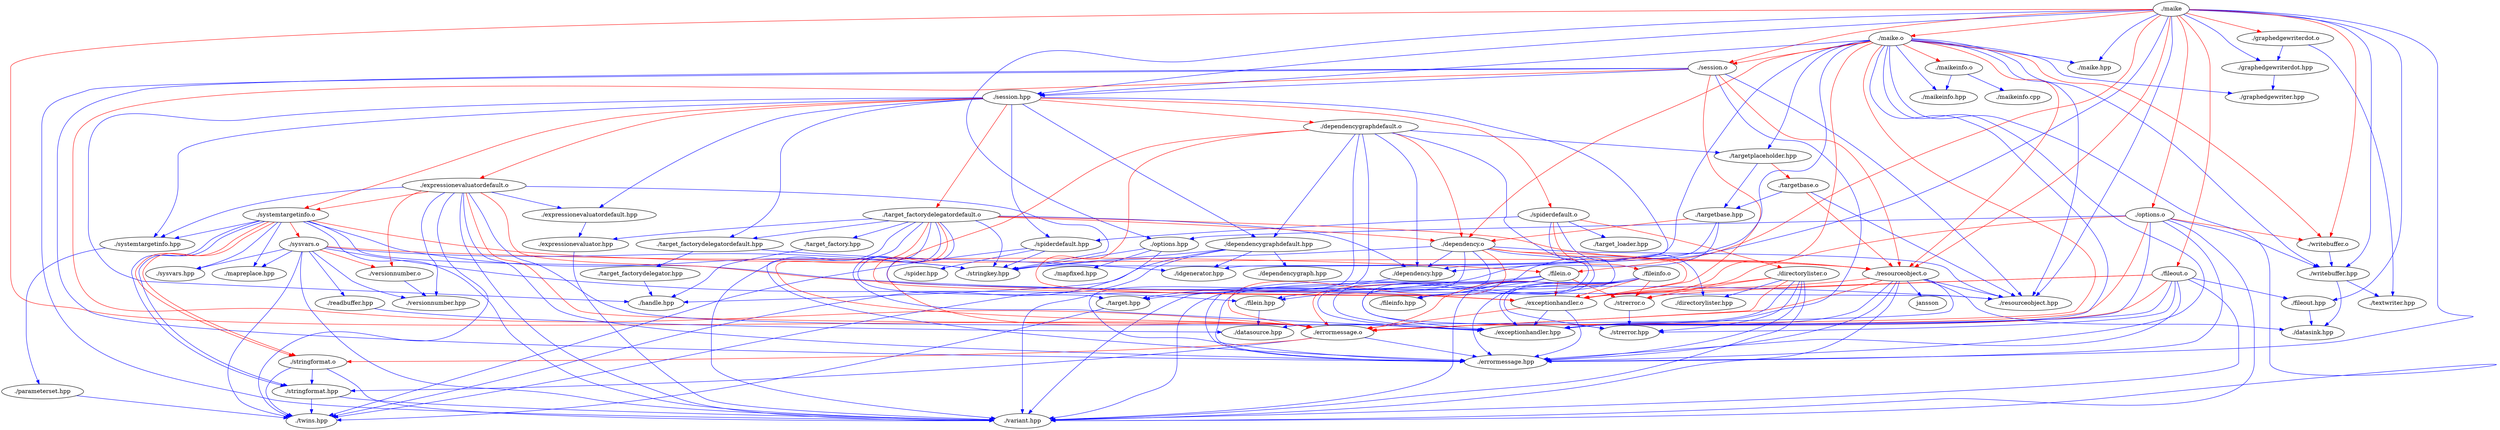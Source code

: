 digraph "G"
	{
	"./maike"->"./errormessage.hpp"[color="blue"]
	"./maike"->"./errormessage.o"[color="red"]
	"./maike"->"./options.hpp"[color="blue"]
	"./maike"->"./options.o"[color="red"]
	"./maike"->"./fileout.hpp"[color="blue"]
	"./maike"->"./fileout.o"[color="red"]
	"./maike"->"./filein.hpp"[color="blue"]
	"./maike"->"./filein.o"[color="red"]
	"./maike"->"./resourceobject.hpp"[color="blue"]
	"./maike"->"./resourceobject.o"[color="red"]
	"./maike"->"./session.hpp"[color="blue"]
	"./maike"->"./session.o"[color="red"]
	"./maike"->"./maike.hpp"[color="blue"]
	"./maike"->"./maike.o"[color="red"]
	"./maike"->"./writebuffer.hpp"[color="blue"]
	"./maike"->"./writebuffer.o"[color="red"]
	"./maike"->"./graphedgewriterdot.hpp"[color="blue"]
	"./maike"->"./graphedgewriterdot.o"[color="red"]
	"./graphedgewriterdot.o"->"./graphedgewriterdot.hpp"[color="blue"]
	"./graphedgewriterdot.o"->"./textwriter.hpp"[color="blue"]
	"./graphedgewriterdot.hpp"->"./graphedgewriter.hpp"[color="blue"]
	"./writebuffer.o"->"./writebuffer.hpp"[color="blue"]
	"./writebuffer.hpp"->"./datasink.hpp"[color="blue"]
	"./writebuffer.hpp"->"./textwriter.hpp"[color="blue"]
	"./maike.o"->"./maike.hpp"[color="blue"]
	"./maike.o"->"./maikeinfo.hpp"[color="blue"]
	"./maike.o"->"./maikeinfo.o"[color="red"]
	"./maike.o"->"./targetplaceholder.hpp"[color="blue"]
	"./maike.o"->"./dependency.hpp"[color="blue"]
	"./maike.o"->"./dependency.o"[color="red"]
	"./maike.o"->"./session.hpp"[color="blue"]
	"./maike.o"->"./session.o"[color="red"]
	"./maike.o"->"./stringkey.hpp"[color="blue"]
	"./maike.o"->"./writebuffer.hpp"[color="blue"]
	"./maike.o"->"./writebuffer.o"[color="red"]
	"./maike.o"->"./resourceobject.hpp"[color="blue"]
	"./maike.o"->"./resourceobject.o"[color="red"]
	"./maike.o"->"./graphedgewriter.hpp"[color="blue"]
	"./maike.o"->"./errormessage.hpp"[color="blue"]
	"./maike.o"->"./errormessage.o"[color="red"]
	"./maike.o"->"./variant.hpp"[color="blue"]
	"./maike.o"->"./exceptionhandler.hpp"[color="blue"]
	"./maike.o"->"./exceptionhandler.o"[color="red"]
	"./exceptionhandler.o"->"./exceptionhandler.hpp"[color="blue"]
	"./exceptionhandler.o"->"./errormessage.hpp"[color="blue"]
	"./exceptionhandler.o"->"./errormessage.o"[color="red"]
	"./errormessage.o"->"./errormessage.hpp"[color="blue"]
	"./errormessage.o"->"./stringformat.hpp"[color="blue"]
	"./errormessage.o"->"./stringformat.o"[color="red"]
	"./stringformat.o"->"./stringformat.hpp"[color="blue"]
	"./stringformat.o"->"./variant.hpp"[color="blue"]
	"./stringformat.o"->"./twins.hpp"[color="blue"]
	"./stringformat.hpp"->"./variant.hpp"[color="blue"]
	"./stringformat.hpp"->"./twins.hpp"[color="blue"]
	"./resourceobject.o"->"jansson"[color="blue"]
	"./resourceobject.o"->"./resourceobject.hpp"[color="blue"]
	"./resourceobject.o"->"./errormessage.hpp"[color="blue"]
	"./resourceobject.o"->"./errormessage.o"[color="red"]
	"./resourceobject.o"->"./datasource.hpp"[color="blue"]
	"./resourceobject.o"->"./variant.hpp"[color="blue"]
	"./resourceobject.o"->"./exceptionhandler.hpp"[color="blue"]
	"./resourceobject.o"->"./exceptionhandler.o"[color="red"]
	"./resourceobject.o"->"./datasink.hpp"[color="blue"]
	"./session.o"->"./session.hpp"[color="blue"]
	"./session.o"->"./resourceobject.hpp"[color="blue"]
	"./session.o"->"./resourceobject.o"[color="red"]
	"./session.o"->"./exceptionhandler.hpp"[color="blue"]
	"./session.o"->"./exceptionhandler.o"[color="red"]
	"./session.o"->"./errormessage.hpp"[color="blue"]
	"./session.o"->"./errormessage.o"[color="red"]
	"./session.o"->"./variant.hpp"[color="blue"]
	"./session.hpp"->"./systemtargetinfo.hpp"[color="blue"]
	"./session.hpp"->"./systemtargetinfo.o"[color="red"]
	"./session.hpp"->"./handle.hpp"[color="blue"]
	"./session.hpp"->"./expressionevaluatordefault.hpp"[color="blue"]
	"./session.hpp"->"./expressionevaluatordefault.o"[color="red"]
	"./session.hpp"->"./idgenerator.hpp"[color="blue"]
	"./session.hpp"->"./spiderdefault.hpp"[color="blue"]
	"./session.hpp"->"./spiderdefault.o"[color="red"]
	"./session.hpp"->"./dependencygraphdefault.hpp"[color="blue"]
	"./session.hpp"->"./dependencygraphdefault.o"[color="red"]
	"./session.hpp"->"./target_factorydelegatordefault.hpp"[color="blue"]
	"./session.hpp"->"./target_factorydelegatordefault.o"[color="red"]
	"./target_factorydelegatordefault.o"->"./target_factorydelegatordefault.hpp"[color="blue"]
	"./target_factorydelegatordefault.o"->"./resourceobject.hpp"[color="blue"]
	"./target_factorydelegatordefault.o"->"./resourceobject.o"[color="red"]
	"./target_factorydelegatordefault.o"->"./exceptionhandler.hpp"[color="blue"]
	"./target_factorydelegatordefault.o"->"./exceptionhandler.o"[color="red"]
	"./target_factorydelegatordefault.o"->"./errormessage.hpp"[color="blue"]
	"./target_factorydelegatordefault.o"->"./errormessage.o"[color="red"]
	"./target_factorydelegatordefault.o"->"./variant.hpp"[color="blue"]
	"./target_factorydelegatordefault.o"->"./stringkey.hpp"[color="blue"]
	"./target_factorydelegatordefault.o"->"./target_factory.hpp"[color="blue"]
	"./target_factorydelegatordefault.o"->"./target.hpp"[color="blue"]
	"./target_factorydelegatordefault.o"->"./expressionevaluator.hpp"[color="blue"]
	"./target_factorydelegatordefault.o"->"./dependency.hpp"[color="blue"]
	"./target_factorydelegatordefault.o"->"./dependency.o"[color="red"]
	"./dependency.o"->"./dependency.hpp"[color="blue"]
	"./dependency.o"->"./resourceobject.hpp"[color="blue"]
	"./dependency.o"->"./resourceobject.o"[color="red"]
	"./dependency.o"->"./stringkey.hpp"[color="blue"]
	"./dependency.o"->"./errormessage.hpp"[color="blue"]
	"./dependency.o"->"./errormessage.o"[color="red"]
	"./dependency.o"->"./exceptionhandler.hpp"[color="blue"]
	"./dependency.o"->"./exceptionhandler.o"[color="red"]
	"./dependency.o"->"./variant.hpp"[color="blue"]
	"./dependency.hpp"->"./target.hpp"[color="blue"]
	"./target.hpp"->"./twins.hpp"[color="blue"]
	"./expressionevaluator.hpp"->"./variant.hpp"[color="blue"]
	"./target_factory.hpp"->"./handle.hpp"[color="blue"]
	"./target_factorydelegatordefault.hpp"->"./target_factorydelegator.hpp"[color="blue"]
	"./target_factorydelegatordefault.hpp"->"./idgenerator.hpp"[color="blue"]
	"./target_factorydelegator.hpp"->"./handle.hpp"[color="blue"]
	"./dependencygraphdefault.o"->"./dependencygraphdefault.hpp"[color="blue"]
	"./dependencygraphdefault.o"->"./dependency.hpp"[color="blue"]
	"./dependencygraphdefault.o"->"./dependency.o"[color="red"]
	"./dependencygraphdefault.o"->"./errormessage.hpp"[color="blue"]
	"./dependencygraphdefault.o"->"./errormessage.o"[color="red"]
	"./dependencygraphdefault.o"->"./variant.hpp"[color="blue"]
	"./dependencygraphdefault.o"->"./exceptionhandler.hpp"[color="blue"]
	"./dependencygraphdefault.o"->"./exceptionhandler.o"[color="red"]
	"./dependencygraphdefault.o"->"./targetplaceholder.hpp"[color="blue"]
	"./targetplaceholder.hpp"->"./targetbase.hpp"[color="blue"]
	"./targetplaceholder.hpp"->"./targetbase.o"[color="red"]
	"./targetbase.o"->"./targetbase.hpp"[color="blue"]
	"./targetbase.o"->"./resourceobject.hpp"[color="blue"]
	"./targetbase.o"->"./resourceobject.o"[color="red"]
	"./targetbase.hpp"->"./target.hpp"[color="blue"]
	"./targetbase.hpp"->"./dependency.hpp"[color="blue"]
	"./targetbase.hpp"->"./dependency.o"[color="red"]
	"./dependencygraphdefault.hpp"->"./dependencygraph.hpp"[color="blue"]
	"./dependencygraphdefault.hpp"->"./stringkey.hpp"[color="blue"]
	"./dependencygraphdefault.hpp"->"./handle.hpp"[color="blue"]
	"./dependencygraphdefault.hpp"->"./twins.hpp"[color="blue"]
	"./dependencygraphdefault.hpp"->"./idgenerator.hpp"[color="blue"]
	"./spiderdefault.o"->"./spiderdefault.hpp"[color="blue"]
	"./spiderdefault.o"->"./directorylister.hpp"[color="blue"]
	"./spiderdefault.o"->"./directorylister.o"[color="red"]
	"./spiderdefault.o"->"./fileinfo.hpp"[color="blue"]
	"./spiderdefault.o"->"./fileinfo.o"[color="red"]
	"./spiderdefault.o"->"./target_loader.hpp"[color="blue"]
	"./fileinfo.o"->"./fileinfo.hpp"[color="blue"]
	"./fileinfo.o"->"./variant.hpp"[color="blue"]
	"./fileinfo.o"->"./errormessage.hpp"[color="blue"]
	"./fileinfo.o"->"./errormessage.o"[color="red"]
	"./fileinfo.o"->"./strerror.hpp"[color="blue"]
	"./fileinfo.o"->"./strerror.o"[color="red"]
	"./fileinfo.o"->"./exceptionhandler.hpp"[color="blue"]
	"./fileinfo.o"->"./exceptionhandler.o"[color="red"]
	"./strerror.o"->"./strerror.hpp"[color="blue"]
	"./directorylister.o"->"./directorylister.hpp"[color="blue"]
	"./directorylister.o"->"./errormessage.hpp"[color="blue"]
	"./directorylister.o"->"./errormessage.o"[color="red"]
	"./directorylister.o"->"./variant.hpp"[color="blue"]
	"./directorylister.o"->"./exceptionhandler.hpp"[color="blue"]
	"./directorylister.o"->"./exceptionhandler.o"[color="red"]
	"./directorylister.o"->"./strerror.hpp"[color="blue"]
	"./directorylister.o"->"./strerror.o"[color="red"]
	"./spiderdefault.hpp"->"./spider.hpp"[color="blue"]
	"./spiderdefault.hpp"->"./stringkey.hpp"[color="blue"]
	"./spiderdefault.hpp"->"./twins.hpp"[color="blue"]
	"./expressionevaluatordefault.o"->"./expressionevaluatordefault.hpp"[color="blue"]
	"./expressionevaluatordefault.o"->"./systemtargetinfo.hpp"[color="blue"]
	"./expressionevaluatordefault.o"->"./systemtargetinfo.o"[color="red"]
	"./expressionevaluatordefault.o"->"./stringkey.hpp"[color="blue"]
	"./expressionevaluatordefault.o"->"./variant.hpp"[color="blue"]
	"./expressionevaluatordefault.o"->"./errormessage.hpp"[color="blue"]
	"./expressionevaluatordefault.o"->"./errormessage.o"[color="red"]
	"./expressionevaluatordefault.o"->"./exceptionhandler.hpp"[color="blue"]
	"./expressionevaluatordefault.o"->"./exceptionhandler.o"[color="red"]
	"./expressionevaluatordefault.o"->"./twins.hpp"[color="blue"]
	"./expressionevaluatordefault.o"->"./versionnumber.hpp"[color="blue"]
	"./expressionevaluatordefault.o"->"./versionnumber.o"[color="red"]
	"./versionnumber.o"->"./versionnumber.hpp"[color="blue"]
	"./systemtargetinfo.o"->"./systemtargetinfo.hpp"[color="blue"]
	"./systemtargetinfo.o"->"./resourceobject.hpp"[color="blue"]
	"./systemtargetinfo.o"->"./resourceobject.o"[color="red"]
	"./systemtargetinfo.o"->"./sysvars.hpp"[color="blue"]
	"./systemtargetinfo.o"->"./sysvars.o"[color="red"]
	"./systemtargetinfo.o"->"./stringkey.hpp"[color="blue"]
	"./systemtargetinfo.o"->"./variant.hpp"[color="blue"]
	"./systemtargetinfo.o"->"./stringformat.hpp"[color="blue"]
	"./systemtargetinfo.o"->"./stringformat.o"[color="red"]
	"./systemtargetinfo.o"->"./mapreplace.hpp"[color="blue"]
	"./systemtargetinfo.o"->"./stringformat.hpp"[color="blue"]
	"./systemtargetinfo.o"->"./stringformat.o"[color="red"]
	"./sysvars.o"->"./sysvars.hpp"[color="blue"]
	"./sysvars.o"->"./versionnumber.hpp"[color="blue"]
	"./sysvars.o"->"./versionnumber.o"[color="red"]
	"./sysvars.o"->"./stringkey.hpp"[color="blue"]
	"./sysvars.o"->"./variant.hpp"[color="blue"]
	"./sysvars.o"->"./mapreplace.hpp"[color="blue"]
	"./sysvars.o"->"./filein.hpp"[color="blue"]
	"./sysvars.o"->"./filein.o"[color="red"]
	"./sysvars.o"->"./readbuffer.hpp"[color="blue"]
	"./sysvars.o"->"./twins.hpp"[color="blue"]
	"./readbuffer.hpp"->"./datasource.hpp"[color="blue"]
	"./filein.o"->"./filein.hpp"[color="blue"]
	"./filein.o"->"./errormessage.hpp"[color="blue"]
	"./filein.o"->"./errormessage.o"[color="red"]
	"./filein.o"->"./exceptionhandler.hpp"[color="blue"]
	"./filein.o"->"./exceptionhandler.o"[color="red"]
	"./filein.o"->"./variant.hpp"[color="blue"]
	"./filein.o"->"./strerror.hpp"[color="blue"]
	"./filein.o"->"./strerror.o"[color="red"]
	"./filein.hpp"->"./datasource.hpp"[color="blue"]
	"./systemtargetinfo.hpp"->"./parameterset.hpp"[color="blue"]
	"./parameterset.hpp"->"./twins.hpp"[color="blue"]
	"./expressionevaluatordefault.hpp"->"./expressionevaluator.hpp"[color="blue"]
	"./maikeinfo.o"->"./maikeinfo.hpp"[color="blue"]
	"./maikeinfo.o"->"./maikeinfo.cpp"[color="blue"]
	"./fileout.o"->"./fileout.hpp"[color="blue"]
	"./fileout.o"->"./errormessage.hpp"[color="blue"]
	"./fileout.o"->"./errormessage.o"[color="red"]
	"./fileout.o"->"./exceptionhandler.hpp"[color="blue"]
	"./fileout.o"->"./exceptionhandler.o"[color="red"]
	"./fileout.o"->"./variant.hpp"[color="blue"]
	"./fileout.o"->"./strerror.hpp"[color="blue"]
	"./fileout.o"->"./strerror.o"[color="red"]
	"./fileout.hpp"->"./datasink.hpp"[color="blue"]
	"./options.o"->"./options.hpp"[color="blue"]
	"./options.o"->"./errormessage.hpp"[color="blue"]
	"./options.o"->"./errormessage.o"[color="red"]
	"./options.o"->"./exceptionhandler.hpp"[color="blue"]
	"./options.o"->"./exceptionhandler.o"[color="red"]
	"./options.o"->"./variant.hpp"[color="blue"]
	"./options.o"->"./writebuffer.hpp"[color="blue"]
	"./options.o"->"./writebuffer.o"[color="red"]
	"./options.hpp"->"./twins.hpp"[color="blue"]
	"./options.hpp"->"./mapfixed.hpp"[color="blue"]
	"./options.hpp"->"./stringkey.hpp"[color="blue"]
	}
